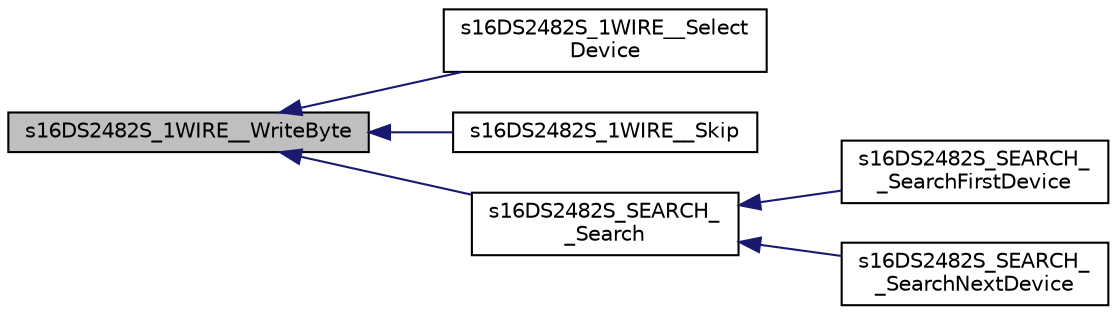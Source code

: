 digraph "s16DS2482S_1WIRE__WriteByte"
{
  edge [fontname="Helvetica",fontsize="10",labelfontname="Helvetica",labelfontsize="10"];
  node [fontname="Helvetica",fontsize="10",shape=record];
  rankdir="LR";
  Node1 [label="s16DS2482S_1WIRE__WriteByte",height=0.2,width=0.4,color="black", fillcolor="grey75", style="filled", fontcolor="black"];
  Node1 -> Node2 [dir="back",color="midnightblue",fontsize="10",style="solid",fontname="Helvetica"];
  Node2 [label="s16DS2482S_1WIRE__Select\lDevice",height=0.2,width=0.4,color="black", fillcolor="white", style="filled",URL="$group___d_s2482_s_____o_n_e___w_i_r_e.html#gadb5a87eee779240580a78bc1320ceed2",tooltip="Select a device on the 1-wire bus. "];
  Node1 -> Node3 [dir="back",color="midnightblue",fontsize="10",style="solid",fontname="Helvetica"];
  Node3 [label="s16DS2482S_1WIRE__Skip",height=0.2,width=0.4,color="black", fillcolor="white", style="filled",URL="$group___d_s2482_s_____o_n_e___w_i_r_e.html#ga404cb5349ae73f2d02d017b3ef63b0ec",tooltip="Issue a skip command on the 1 wire. "];
  Node1 -> Node4 [dir="back",color="midnightblue",fontsize="10",style="solid",fontname="Helvetica"];
  Node4 [label="s16DS2482S_SEARCH_\l_Search",height=0.2,width=0.4,color="black", fillcolor="white", style="filled",URL="$group___d_s2482_s_____s_e_a_r_c_h.html#gaa5cf288b28238db59f621a7534813e7f",tooltip="Search the 1-wire bus and return the first address. "];
  Node4 -> Node5 [dir="back",color="midnightblue",fontsize="10",style="solid",fontname="Helvetica"];
  Node5 [label="s16DS2482S_SEARCH_\l_SearchFirstDevice",height=0.2,width=0.4,color="black", fillcolor="white", style="filled",URL="$group___d_s2482_s_____s_e_a_r_c_h.html#ga3b052a4a7f4e439f88eb0390107b50eb",tooltip="Search for the first device on the bus. "];
  Node4 -> Node6 [dir="back",color="midnightblue",fontsize="10",style="solid",fontname="Helvetica"];
  Node6 [label="s16DS2482S_SEARCH_\l_SearchNextDevice",height=0.2,width=0.4,color="black", fillcolor="white", style="filled",URL="$group___d_s2482_s_____s_e_a_r_c_h.html#ga04cfff3e7960eee3d152029a02e3d9fe",tooltip="Search for subsequent devices. "];
}
